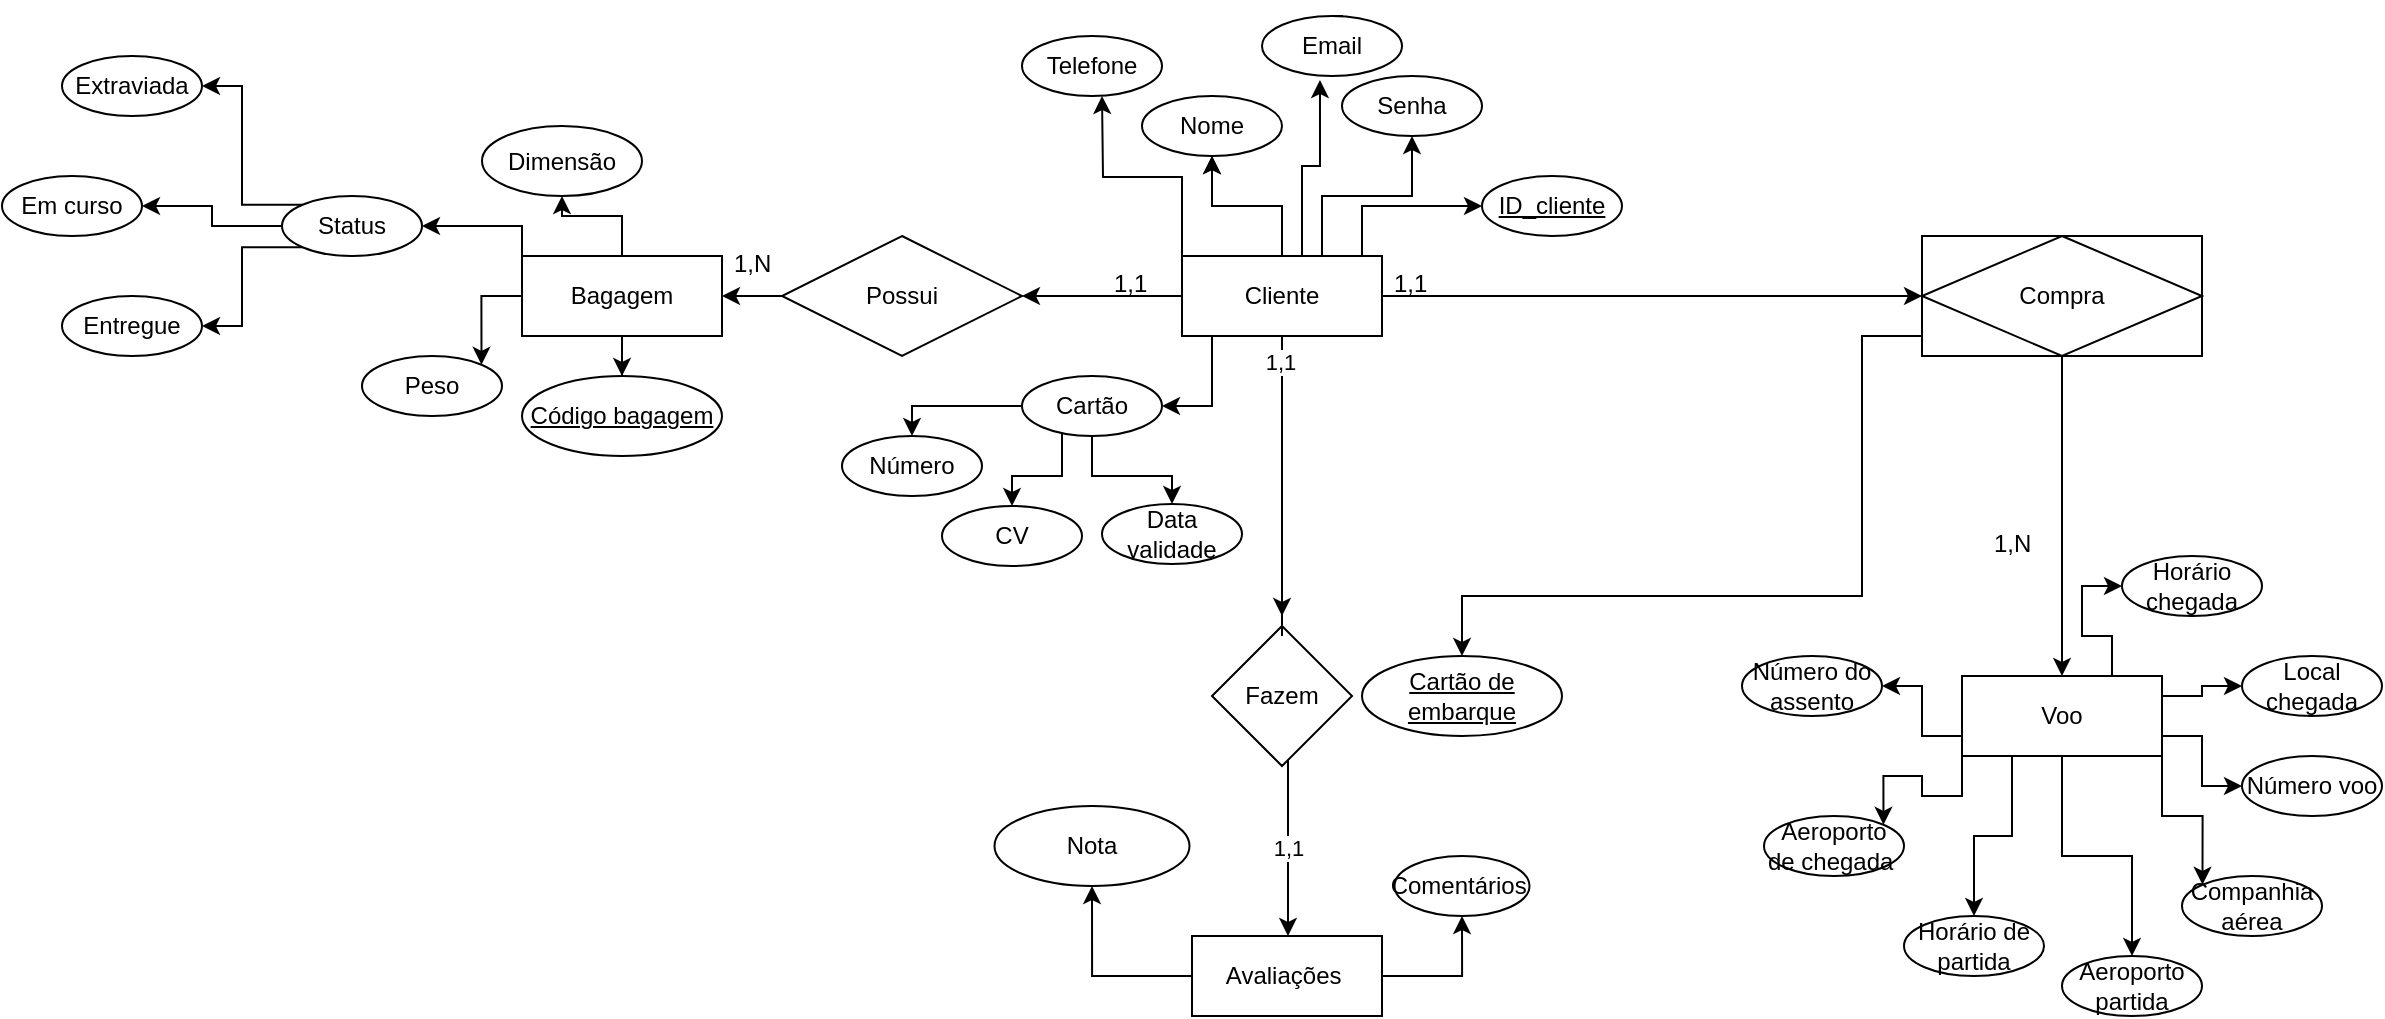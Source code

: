 <mxfile version="20.4.1" type="google"><diagram id="QGU_kvKtxcZV4t-2-CS-" name="Página-1"><mxGraphModel grid="1" page="1" gridSize="10" guides="1" tooltips="1" connect="1" arrows="1" fold="1" pageScale="1" pageWidth="1169" pageHeight="827" math="0" shadow="0"><root><mxCell id="0"/><mxCell id="1" parent="0"/><mxCell id="pdeknEP2tvT0PUFvjhZK-42" style="edgeStyle=orthogonalEdgeStyle;rounded=0;orthogonalLoop=1;jettySize=auto;html=1;" edge="1" parent="1" source="pdeknEP2tvT0PUFvjhZK-49" target="pdeknEP2tvT0PUFvjhZK-50"><mxGeometry relative="1" as="geometry"/></mxCell><mxCell id="pdeknEP2tvT0PUFvjhZK-43" style="edgeStyle=orthogonalEdgeStyle;rounded=0;orthogonalLoop=1;jettySize=auto;html=1;entryX=0.414;entryY=1.067;entryDx=0;entryDy=0;entryPerimeter=0;" edge="1" parent="1" source="pdeknEP2tvT0PUFvjhZK-49" target="pdeknEP2tvT0PUFvjhZK-52"><mxGeometry relative="1" as="geometry"><Array as="points"><mxPoint x="-850" y="245"/><mxPoint x="-841" y="245"/></Array></mxGeometry></mxCell><mxCell id="pdeknEP2tvT0PUFvjhZK-44" style="edgeStyle=orthogonalEdgeStyle;rounded=0;orthogonalLoop=1;jettySize=auto;html=1;entryX=0.5;entryY=1;entryDx=0;entryDy=0;" edge="1" parent="1" source="pdeknEP2tvT0PUFvjhZK-49" target="pdeknEP2tvT0PUFvjhZK-53"><mxGeometry relative="1" as="geometry"><Array as="points"><mxPoint x="-840" y="260"/><mxPoint x="-795" y="260"/></Array></mxGeometry></mxCell><mxCell id="Ml6ZBnLvS2c-e1iXyYDO-5" style="edgeStyle=orthogonalEdgeStyle;rounded=0;orthogonalLoop=1;jettySize=auto;html=1;entryX=1;entryY=0.5;entryDx=0;entryDy=0;" edge="1" parent="1" source="pdeknEP2tvT0PUFvjhZK-49" target="Ml6ZBnLvS2c-e1iXyYDO-4"><mxGeometry relative="1" as="geometry"/></mxCell><mxCell id="Ml6ZBnLvS2c-e1iXyYDO-21" style="edgeStyle=orthogonalEdgeStyle;rounded=0;orthogonalLoop=1;jettySize=auto;html=1;exitX=0;exitY=0;exitDx=0;exitDy=0;" edge="1" parent="1" source="pdeknEP2tvT0PUFvjhZK-49"><mxGeometry relative="1" as="geometry"><mxPoint x="-950" y="210" as="targetPoint"/></mxGeometry></mxCell><mxCell id="aO1p2n45fZZdNEAVSvTk-34" style="edgeStyle=orthogonalEdgeStyle;rounded=0;orthogonalLoop=1;jettySize=auto;html=1;entryX=1;entryY=0.5;entryDx=0;entryDy=0;" edge="1" parent="1" source="pdeknEP2tvT0PUFvjhZK-49" target="pdeknEP2tvT0PUFvjhZK-60"><mxGeometry relative="1" as="geometry"><Array as="points"><mxPoint x="-895" y="365"/></Array></mxGeometry></mxCell><mxCell id="kLRV5LU6ov6qbHaY3QfQ-5" style="edgeStyle=orthogonalEdgeStyle;rounded=0;orthogonalLoop=1;jettySize=auto;html=1;entryX=0;entryY=0.5;entryDx=0;entryDy=0;" edge="1" parent="1" source="pdeknEP2tvT0PUFvjhZK-49" target="aO1p2n45fZZdNEAVSvTk-17"><mxGeometry relative="1" as="geometry"><mxPoint x="-620" y="320" as="targetPoint"/></mxGeometry></mxCell><mxCell id="zJFbodT3nR0jSiz52jbi-7" value="" style="edgeStyle=orthogonalEdgeStyle;rounded=0;orthogonalLoop=1;jettySize=auto;html=1;" edge="1" parent="1" source="pdeknEP2tvT0PUFvjhZK-49" target="pdeknEP2tvT0PUFvjhZK-50"><mxGeometry relative="1" as="geometry"/></mxCell><mxCell id="zJFbodT3nR0jSiz52jbi-8" style="edgeStyle=orthogonalEdgeStyle;rounded=0;orthogonalLoop=1;jettySize=auto;html=1;entryX=0;entryY=0.5;entryDx=0;entryDy=0;" edge="1" parent="1" source="pdeknEP2tvT0PUFvjhZK-49" target="zJFbodT3nR0jSiz52jbi-6"><mxGeometry relative="1" as="geometry"><Array as="points"><mxPoint x="-820" y="265"/></Array></mxGeometry></mxCell><mxCell id="pdeknEP2tvT0PUFvjhZK-49" value="Cliente" style="whiteSpace=wrap;html=1;align=center;" vertex="1" parent="1"><mxGeometry x="-910" y="290" width="100" height="40" as="geometry"/></mxCell><mxCell id="pdeknEP2tvT0PUFvjhZK-51" style="edgeStyle=orthogonalEdgeStyle;rounded=0;orthogonalLoop=1;jettySize=auto;html=1;exitX=0.5;exitY=0;exitDx=0;exitDy=0;" edge="1" parent="1" source="pdeknEP2tvT0PUFvjhZK-52"><mxGeometry relative="1" as="geometry"><mxPoint x="-830" y="200" as="targetPoint"/></mxGeometry></mxCell><mxCell id="pdeknEP2tvT0PUFvjhZK-52" value="Email" style="ellipse;whiteSpace=wrap;html=1;align=center;" vertex="1" parent="1"><mxGeometry x="-870" y="170" width="70" height="30" as="geometry"/></mxCell><mxCell id="pdeknEP2tvT0PUFvjhZK-53" value="Senha" style="ellipse;whiteSpace=wrap;html=1;align=center;" vertex="1" parent="1"><mxGeometry x="-830" y="200" width="70" height="30" as="geometry"/></mxCell><mxCell id="aO1p2n45fZZdNEAVSvTk-38" style="edgeStyle=orthogonalEdgeStyle;rounded=0;orthogonalLoop=1;jettySize=auto;html=1;entryX=0.5;entryY=0;entryDx=0;entryDy=0;" edge="1" parent="1" source="pdeknEP2tvT0PUFvjhZK-60" target="pdeknEP2tvT0PUFvjhZK-62"><mxGeometry relative="1" as="geometry"><Array as="points"><mxPoint x="-1045" y="365"/></Array></mxGeometry></mxCell><mxCell id="aO1p2n45fZZdNEAVSvTk-39" style="edgeStyle=orthogonalEdgeStyle;rounded=0;orthogonalLoop=1;jettySize=auto;html=1;" edge="1" parent="1" source="pdeknEP2tvT0PUFvjhZK-60" target="pdeknEP2tvT0PUFvjhZK-63"><mxGeometry relative="1" as="geometry"/></mxCell><mxCell id="aO1p2n45fZZdNEAVSvTk-40" style="edgeStyle=orthogonalEdgeStyle;rounded=0;orthogonalLoop=1;jettySize=auto;html=1;entryX=0.5;entryY=0;entryDx=0;entryDy=0;" edge="1" parent="1" source="pdeknEP2tvT0PUFvjhZK-60" target="pdeknEP2tvT0PUFvjhZK-61"><mxGeometry relative="1" as="geometry"><Array as="points"><mxPoint x="-970" y="400"/><mxPoint x="-995" y="400"/></Array></mxGeometry></mxCell><mxCell id="pdeknEP2tvT0PUFvjhZK-60" value="Cartão" style="ellipse;whiteSpace=wrap;html=1;align=center;" vertex="1" parent="1"><mxGeometry x="-990" y="350" width="70" height="30" as="geometry"/></mxCell><mxCell id="pdeknEP2tvT0PUFvjhZK-61" value="CV" style="ellipse;whiteSpace=wrap;html=1;align=center;" vertex="1" parent="1"><mxGeometry x="-1030" y="415" width="70" height="30" as="geometry"/></mxCell><mxCell id="pdeknEP2tvT0PUFvjhZK-62" value="Número" style="ellipse;whiteSpace=wrap;html=1;align=center;" vertex="1" parent="1"><mxGeometry x="-1080" y="380" width="70" height="30" as="geometry"/></mxCell><mxCell id="pdeknEP2tvT0PUFvjhZK-63" value="Data validade" style="ellipse;whiteSpace=wrap;html=1;align=center;" vertex="1" parent="1"><mxGeometry x="-950" y="414" width="70" height="30" as="geometry"/></mxCell><mxCell id="Ml6ZBnLvS2c-e1iXyYDO-7" style="edgeStyle=orthogonalEdgeStyle;rounded=0;orthogonalLoop=1;jettySize=auto;html=1;entryX=1;entryY=0.5;entryDx=0;entryDy=0;" edge="1" parent="1" source="Ml6ZBnLvS2c-e1iXyYDO-4" target="Ml6ZBnLvS2c-e1iXyYDO-6"><mxGeometry relative="1" as="geometry"/></mxCell><mxCell id="Ml6ZBnLvS2c-e1iXyYDO-4" value="Possui" style="shape=rhombus;perimeter=rhombusPerimeter;whiteSpace=wrap;html=1;align=center;" vertex="1" parent="1"><mxGeometry x="-1110" y="280" width="120" height="60" as="geometry"/></mxCell><mxCell id="Ml6ZBnLvS2c-e1iXyYDO-11" style="edgeStyle=orthogonalEdgeStyle;rounded=0;orthogonalLoop=1;jettySize=auto;html=1;" edge="1" parent="1" source="Ml6ZBnLvS2c-e1iXyYDO-6" target="Ml6ZBnLvS2c-e1iXyYDO-10"><mxGeometry relative="1" as="geometry"/></mxCell><mxCell id="Ml6ZBnLvS2c-e1iXyYDO-15" style="edgeStyle=orthogonalEdgeStyle;rounded=0;orthogonalLoop=1;jettySize=auto;html=1;entryX=1;entryY=0;entryDx=0;entryDy=0;" edge="1" parent="1" source="Ml6ZBnLvS2c-e1iXyYDO-6" target="Ml6ZBnLvS2c-e1iXyYDO-12"><mxGeometry relative="1" as="geometry"/></mxCell><mxCell id="Ml6ZBnLvS2c-e1iXyYDO-18" style="edgeStyle=orthogonalEdgeStyle;rounded=0;orthogonalLoop=1;jettySize=auto;html=1;" edge="1" parent="1" source="Ml6ZBnLvS2c-e1iXyYDO-6" target="Ml6ZBnLvS2c-e1iXyYDO-16"><mxGeometry relative="1" as="geometry"/></mxCell><mxCell id="In2Z1pKS4HCXYMOzz4eQ-33" style="edgeStyle=orthogonalEdgeStyle;rounded=0;orthogonalLoop=1;jettySize=auto;html=1;exitX=0;exitY=0;exitDx=0;exitDy=0;entryX=1;entryY=0.5;entryDx=0;entryDy=0;" edge="1" parent="1" source="Ml6ZBnLvS2c-e1iXyYDO-6" target="In2Z1pKS4HCXYMOzz4eQ-28"><mxGeometry relative="1" as="geometry"><Array as="points"><mxPoint x="-1240" y="275"/></Array></mxGeometry></mxCell><mxCell id="Ml6ZBnLvS2c-e1iXyYDO-6" value="Bagagem" style="whiteSpace=wrap;html=1;align=center;" vertex="1" parent="1"><mxGeometry x="-1240" y="290" width="100" height="40" as="geometry"/></mxCell><mxCell id="Ml6ZBnLvS2c-e1iXyYDO-10" value="Código bagagem" style="ellipse;whiteSpace=wrap;html=1;align=center;fontStyle=4;" vertex="1" parent="1"><mxGeometry x="-1240" y="350" width="100" height="40" as="geometry"/></mxCell><mxCell id="aO1p2n45fZZdNEAVSvTk-7" style="edgeStyle=orthogonalEdgeStyle;rounded=0;orthogonalLoop=1;jettySize=auto;html=1;" edge="1" parent="1"><mxGeometry relative="1" as="geometry"><mxPoint x="-460" y="510" as="targetPoint"/><mxPoint x="-450" y="520" as="sourcePoint"/></mxGeometry></mxCell><mxCell id="In2Z1pKS4HCXYMOzz4eQ-11" style="edgeStyle=orthogonalEdgeStyle;rounded=0;orthogonalLoop=1;jettySize=auto;html=1;exitX=0;exitY=0.75;exitDx=0;exitDy=0;" edge="1" parent="1" source="aO1p2n45fZZdNEAVSvTk-3" target="Ml6ZBnLvS2c-e1iXyYDO-29"><mxGeometry relative="1" as="geometry"/></mxCell><mxCell id="In2Z1pKS4HCXYMOzz4eQ-13" style="edgeStyle=orthogonalEdgeStyle;rounded=0;orthogonalLoop=1;jettySize=auto;html=1;exitX=0.25;exitY=1;exitDx=0;exitDy=0;entryX=0.5;entryY=0;entryDx=0;entryDy=0;" edge="1" parent="1" source="aO1p2n45fZZdNEAVSvTk-3" target="Ml6ZBnLvS2c-e1iXyYDO-23"><mxGeometry relative="1" as="geometry"/></mxCell><mxCell id="In2Z1pKS4HCXYMOzz4eQ-14" style="edgeStyle=orthogonalEdgeStyle;rounded=0;orthogonalLoop=1;jettySize=auto;html=1;exitX=0;exitY=1;exitDx=0;exitDy=0;entryX=1;entryY=0;entryDx=0;entryDy=0;" edge="1" parent="1" source="aO1p2n45fZZdNEAVSvTk-3" target="Ml6ZBnLvS2c-e1iXyYDO-30"><mxGeometry relative="1" as="geometry"/></mxCell><mxCell id="In2Z1pKS4HCXYMOzz4eQ-16" style="edgeStyle=orthogonalEdgeStyle;rounded=0;orthogonalLoop=1;jettySize=auto;html=1;exitX=1;exitY=1;exitDx=0;exitDy=0;entryX=0;entryY=0;entryDx=0;entryDy=0;" edge="1" parent="1" source="aO1p2n45fZZdNEAVSvTk-3" target="Ml6ZBnLvS2c-e1iXyYDO-32"><mxGeometry relative="1" as="geometry"/></mxCell><mxCell id="In2Z1pKS4HCXYMOzz4eQ-17" style="edgeStyle=orthogonalEdgeStyle;rounded=0;orthogonalLoop=1;jettySize=auto;html=1;exitX=1;exitY=0.75;exitDx=0;exitDy=0;entryX=0;entryY=0.5;entryDx=0;entryDy=0;" edge="1" parent="1" source="aO1p2n45fZZdNEAVSvTk-3" target="aO1p2n45fZZdNEAVSvTk-14"><mxGeometry relative="1" as="geometry"/></mxCell><mxCell id="In2Z1pKS4HCXYMOzz4eQ-18" style="edgeStyle=orthogonalEdgeStyle;rounded=0;orthogonalLoop=1;jettySize=auto;html=1;exitX=1;exitY=0.25;exitDx=0;exitDy=0;entryX=0;entryY=0.5;entryDx=0;entryDy=0;" edge="1" parent="1" source="aO1p2n45fZZdNEAVSvTk-3" target="Ml6ZBnLvS2c-e1iXyYDO-27"><mxGeometry relative="1" as="geometry"/></mxCell><mxCell id="In2Z1pKS4HCXYMOzz4eQ-19" style="edgeStyle=orthogonalEdgeStyle;rounded=0;orthogonalLoop=1;jettySize=auto;html=1;exitX=0.75;exitY=0;exitDx=0;exitDy=0;entryX=0;entryY=0.5;entryDx=0;entryDy=0;" edge="1" parent="1" source="aO1p2n45fZZdNEAVSvTk-3" target="aO1p2n45fZZdNEAVSvTk-12"><mxGeometry relative="1" as="geometry"/></mxCell><mxCell id="iFWY_PEgwkai63pICScV-2" style="edgeStyle=orthogonalEdgeStyle;rounded=0;orthogonalLoop=1;jettySize=auto;html=1;entryX=0.5;entryY=0;entryDx=0;entryDy=0;" edge="1" parent="1" source="aO1p2n45fZZdNEAVSvTk-3" target="aO1p2n45fZZdNEAVSvTk-16"><mxGeometry relative="1" as="geometry"/></mxCell><mxCell id="aO1p2n45fZZdNEAVSvTk-3" value="Voo" style="whiteSpace=wrap;html=1;align=center;" vertex="1" parent="1"><mxGeometry x="-520" y="500" width="100" height="40" as="geometry"/></mxCell><mxCell id="Ml6ZBnLvS2c-e1iXyYDO-12" value="Peso" style="ellipse;whiteSpace=wrap;html=1;align=center;" vertex="1" parent="1"><mxGeometry x="-1320" y="340" width="70" height="30" as="geometry"/></mxCell><mxCell id="Ml6ZBnLvS2c-e1iXyYDO-16" value="Dimensão" style="ellipse;whiteSpace=wrap;html=1;align=center;" vertex="1" parent="1"><mxGeometry x="-1260" y="225" width="80" height="35" as="geometry"/></mxCell><mxCell id="aO1p2n45fZZdNEAVSvTk-12" value="Horário chegada" style="ellipse;whiteSpace=wrap;html=1;align=center;" vertex="1" parent="1"><mxGeometry x="-440" y="440" width="70" height="30" as="geometry"/></mxCell><mxCell id="Ml6ZBnLvS2c-e1iXyYDO-23" value="Horário de partida" style="ellipse;whiteSpace=wrap;html=1;align=center;" vertex="1" parent="1"><mxGeometry x="-549" y="620" width="70" height="30" as="geometry"/></mxCell><mxCell id="aO1p2n45fZZdNEAVSvTk-14" value="Número voo" style="ellipse;whiteSpace=wrap;html=1;align=center;" vertex="1" parent="1"><mxGeometry x="-380" y="540" width="70" height="30" as="geometry"/></mxCell><mxCell id="Ml6ZBnLvS2c-e1iXyYDO-27" value="Local chegada" style="ellipse;whiteSpace=wrap;html=1;align=center;" vertex="1" parent="1"><mxGeometry x="-380" y="490" width="70" height="30" as="geometry"/></mxCell><mxCell id="Ml6ZBnLvS2c-e1iXyYDO-29" value="Número do assento" style="ellipse;whiteSpace=wrap;html=1;align=center;" vertex="1" parent="1"><mxGeometry x="-630" y="490" width="70" height="30" as="geometry"/></mxCell><mxCell id="aO1p2n45fZZdNEAVSvTk-16" value="Aeroporto partida" style="ellipse;whiteSpace=wrap;html=1;align=center;" vertex="1" parent="1"><mxGeometry x="-470" y="640" width="70" height="30" as="geometry"/></mxCell><mxCell id="Ml6ZBnLvS2c-e1iXyYDO-30" value="Aeroporto de chegada&amp;nbsp;" style="ellipse;whiteSpace=wrap;html=1;align=center;" vertex="1" parent="1"><mxGeometry x="-619" y="570" width="70" height="30" as="geometry"/></mxCell><mxCell id="Ml6ZBnLvS2c-e1iXyYDO-32" value="Companhia aérea" style="ellipse;whiteSpace=wrap;html=1;align=center;" vertex="1" parent="1"><mxGeometry x="-410" y="600" width="70" height="30" as="geometry"/></mxCell><mxCell id="aO1p2n45fZZdNEAVSvTk-27" style="edgeStyle=orthogonalEdgeStyle;rounded=0;orthogonalLoop=1;jettySize=auto;html=1;entryX=0.5;entryY=0;entryDx=0;entryDy=0;" edge="1" parent="1" source="aO1p2n45fZZdNEAVSvTk-17" target="aO1p2n45fZZdNEAVSvTk-26"><mxGeometry relative="1" as="geometry"><Array as="points"><mxPoint x="-570" y="330"/><mxPoint x="-570" y="460"/><mxPoint x="-770" y="460"/></Array></mxGeometry></mxCell><mxCell id="In2Z1pKS4HCXYMOzz4eQ-4" style="edgeStyle=orthogonalEdgeStyle;rounded=0;orthogonalLoop=1;jettySize=auto;html=1;exitX=0.5;exitY=1;exitDx=0;exitDy=0;entryX=0.5;entryY=0;entryDx=0;entryDy=0;" edge="1" parent="1" source="aO1p2n45fZZdNEAVSvTk-17" target="aO1p2n45fZZdNEAVSvTk-3"><mxGeometry relative="1" as="geometry"/></mxCell><mxCell id="aO1p2n45fZZdNEAVSvTk-17" value="Compra" style="shape=associativeEntity;whiteSpace=wrap;html=1;align=center;" vertex="1" parent="1"><mxGeometry x="-540" y="280" width="140" height="60" as="geometry"/></mxCell><mxCell id="aO1p2n45fZZdNEAVSvTk-23" style="edgeStyle=orthogonalEdgeStyle;rounded=0;orthogonalLoop=1;jettySize=auto;html=1;exitX=0.5;exitY=1;exitDx=0;exitDy=0;" edge="1" parent="1" source="aO1p2n45fZZdNEAVSvTk-14" target="aO1p2n45fZZdNEAVSvTk-14"><mxGeometry relative="1" as="geometry"/></mxCell><mxCell id="pdeknEP2tvT0PUFvjhZK-50" value="Nome" style="ellipse;whiteSpace=wrap;html=1;align=center;" vertex="1" parent="1"><mxGeometry x="-930" y="210" width="70" height="30" as="geometry"/></mxCell><mxCell id="aO1p2n45fZZdNEAVSvTk-26" value="Cartão de embarque" style="ellipse;whiteSpace=wrap;html=1;align=center;fontStyle=4;" vertex="1" parent="1"><mxGeometry x="-820" y="490" width="100" height="40" as="geometry"/></mxCell><mxCell id="In2Z1pKS4HCXYMOzz4eQ-22" value="Extraviada&lt;br&gt;" style="ellipse;whiteSpace=wrap;html=1;align=center;" vertex="1" parent="1"><mxGeometry x="-1470" y="190" width="70" height="30" as="geometry"/></mxCell><mxCell id="kLRV5LU6ov6qbHaY3QfQ-22" value="1,1" style="text;strokeColor=none;fillColor=none;spacingLeft=4;spacingRight=4;overflow=hidden;rotatable=0;points=[[0,0.5],[1,0.5]];portConstraint=eastwest;fontSize=12;" vertex="1" parent="1"><mxGeometry x="-810" y="290" width="40" height="30" as="geometry"/></mxCell><mxCell id="In2Z1pKS4HCXYMOzz4eQ-23" value="Em curso&lt;br&gt;" style="ellipse;whiteSpace=wrap;html=1;align=center;" vertex="1" parent="1"><mxGeometry x="-1500" y="250" width="70" height="30" as="geometry"/></mxCell><mxCell id="In2Z1pKS4HCXYMOzz4eQ-24" value="Entregue&lt;br&gt;" style="ellipse;whiteSpace=wrap;html=1;align=center;" vertex="1" parent="1"><mxGeometry x="-1470" y="310" width="70" height="30" as="geometry"/></mxCell><mxCell id="kLRV5LU6ov6qbHaY3QfQ-23" value="1,N" style="text;strokeColor=none;fillColor=none;spacingLeft=4;spacingRight=4;overflow=hidden;rotatable=0;points=[[0,0.5],[1,0.5]];portConstraint=eastwest;fontSize=12;" vertex="1" parent="1"><mxGeometry x="-510" y="420" width="40" height="30" as="geometry"/></mxCell><mxCell id="In2Z1pKS4HCXYMOzz4eQ-38" style="edgeStyle=orthogonalEdgeStyle;rounded=0;orthogonalLoop=1;jettySize=auto;html=1;exitX=0;exitY=0;exitDx=0;exitDy=0;entryX=1;entryY=0.5;entryDx=0;entryDy=0;" edge="1" parent="1" source="In2Z1pKS4HCXYMOzz4eQ-28" target="In2Z1pKS4HCXYMOzz4eQ-22"><mxGeometry relative="1" as="geometry"/></mxCell><mxCell id="In2Z1pKS4HCXYMOzz4eQ-40" style="edgeStyle=orthogonalEdgeStyle;rounded=0;orthogonalLoop=1;jettySize=auto;html=1;exitX=0;exitY=1;exitDx=0;exitDy=0;entryX=1;entryY=0.5;entryDx=0;entryDy=0;" edge="1" parent="1" source="In2Z1pKS4HCXYMOzz4eQ-28" target="In2Z1pKS4HCXYMOzz4eQ-24"><mxGeometry relative="1" as="geometry"/></mxCell><mxCell id="In2Z1pKS4HCXYMOzz4eQ-41" style="edgeStyle=orthogonalEdgeStyle;rounded=0;orthogonalLoop=1;jettySize=auto;html=1;exitX=0;exitY=0.5;exitDx=0;exitDy=0;entryX=1;entryY=0.5;entryDx=0;entryDy=0;" edge="1" parent="1" source="In2Z1pKS4HCXYMOzz4eQ-28" target="In2Z1pKS4HCXYMOzz4eQ-23"><mxGeometry relative="1" as="geometry"/></mxCell><mxCell id="In2Z1pKS4HCXYMOzz4eQ-28" value="Status" style="ellipse;whiteSpace=wrap;html=1;align=center;" vertex="1" parent="1"><mxGeometry x="-1360" y="260" width="70" height="30" as="geometry"/></mxCell><mxCell id="kLRV5LU6ov6qbHaY3QfQ-24" value="1,N" style="text;strokeColor=none;fillColor=none;spacingLeft=4;spacingRight=4;overflow=hidden;rotatable=0;points=[[0,0.5],[1,0.5]];portConstraint=eastwest;fontSize=12;" vertex="1" parent="1"><mxGeometry x="-1140" y="280" width="40" height="30" as="geometry"/></mxCell><mxCell id="kLRV5LU6ov6qbHaY3QfQ-25" value="1,1" style="text;strokeColor=none;fillColor=none;spacingLeft=4;spacingRight=4;overflow=hidden;rotatable=0;points=[[0,0.5],[1,0.5]];portConstraint=eastwest;fontSize=12;" vertex="1" parent="1"><mxGeometry x="-950" y="290" width="40" height="30" as="geometry"/></mxCell><mxCell id="iFWY_PEgwkai63pICScV-1" value="Telefone" style="ellipse;whiteSpace=wrap;html=1;align=center;" vertex="1" parent="1"><mxGeometry x="-990" y="180" width="70" height="30" as="geometry"/></mxCell><mxCell id="UNyTtKloCU_TxjYh65tP-10" value="" style="edgeStyle=orthogonalEdgeStyle;rounded=0;orthogonalLoop=1;jettySize=auto;html=1;" edge="1" parent="1" source="UNyTtKloCU_TxjYh65tP-2" target="UNyTtKloCU_TxjYh65tP-9"><mxGeometry relative="1" as="geometry"/></mxCell><mxCell id="UNyTtKloCU_TxjYh65tP-13" value="" style="edgeStyle=orthogonalEdgeStyle;rounded=0;orthogonalLoop=1;jettySize=auto;html=1;" edge="1" parent="1" source="UNyTtKloCU_TxjYh65tP-2" target="UNyTtKloCU_TxjYh65tP-12"><mxGeometry relative="1" as="geometry"/></mxCell><mxCell id="UNyTtKloCU_TxjYh65tP-2" value="Avaliações&amp;nbsp;" style="rounded=0;whiteSpace=wrap;html=1;" vertex="1" parent="1"><mxGeometry x="-905" y="630" width="95" height="40" as="geometry"/></mxCell><mxCell id="UNyTtKloCU_TxjYh65tP-8" value="1,1" style="edgeStyle=orthogonalEdgeStyle;rounded=0;orthogonalLoop=1;jettySize=auto;html=1;" edge="1" parent="1" source="UNyTtKloCU_TxjYh65tP-6"><mxGeometry relative="1" as="geometry"><Array as="points"><mxPoint x="-857" y="560"/><mxPoint x="-857" y="560"/></Array><mxPoint x="-857" y="630" as="targetPoint"/></mxGeometry></mxCell><mxCell id="UNyTtKloCU_TxjYh65tP-9" value="Comentários&amp;nbsp;" style="ellipse;whiteSpace=wrap;html=1;rounded=0;" vertex="1" parent="1"><mxGeometry x="-803.75" y="590" width="67.5" height="30" as="geometry"/></mxCell><mxCell id="UNyTtKloCU_TxjYh65tP-12" value="Nota" style="ellipse;whiteSpace=wrap;html=1;rounded=0;" vertex="1" parent="1"><mxGeometry x="-1003.75" y="565" width="97.5" height="40" as="geometry"/></mxCell><mxCell id="UNyTtKloCU_TxjYh65tP-6" value="Fazem" style="rhombus;whiteSpace=wrap;html=1;" vertex="1" parent="1"><mxGeometry x="-895" y="475" width="70" height="70" as="geometry"/></mxCell><mxCell id="zJFbodT3nR0jSiz52jbi-1" value="" style="edgeStyle=orthogonalEdgeStyle;rounded=0;orthogonalLoop=1;jettySize=auto;html=1;endArrow=none;" edge="1" parent="1" source="pdeknEP2tvT0PUFvjhZK-49"><mxGeometry relative="1" as="geometry"><mxPoint x="-860" y="480" as="targetPoint"/><mxPoint x="-860" y="330" as="sourcePoint"/></mxGeometry></mxCell><mxCell id="zJFbodT3nR0jSiz52jbi-2" value="1,1&lt;br&gt;" style="edgeLabel;html=1;align=center;verticalAlign=middle;resizable=0;points=[];" connectable="0" vertex="1" parent="zJFbodT3nR0jSiz52jbi-1"><mxGeometry x="-0.825" y="-1" relative="1" as="geometry"><mxPoint as="offset"/></mxGeometry></mxCell><mxCell id="zJFbodT3nR0jSiz52jbi-4" value="" style="endArrow=classic;html=1;rounded=0;" edge="1" parent="1"><mxGeometry width="50" height="50" relative="1" as="geometry"><mxPoint x="-860" y="380" as="sourcePoint"/><mxPoint x="-860" y="470" as="targetPoint"/><Array as="points"><mxPoint x="-860" y="400"/><mxPoint x="-860" y="420"/></Array></mxGeometry></mxCell><mxCell id="zJFbodT3nR0jSiz52jbi-6" value="&lt;u&gt;ID_cliente&lt;/u&gt;" style="ellipse;whiteSpace=wrap;html=1;align=center;" vertex="1" parent="1"><mxGeometry x="-760" y="250" width="70" height="30" as="geometry"/></mxCell></root></mxGraphModel></diagram></mxfile>